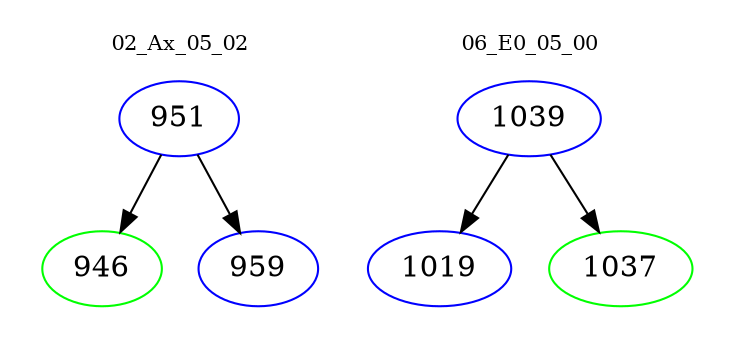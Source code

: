 digraph{
subgraph cluster_0 {
color = white
label = "02_Ax_05_02";
fontsize=10;
T0_951 [label="951", color="blue"]
T0_951 -> T0_946 [color="black"]
T0_946 [label="946", color="green"]
T0_951 -> T0_959 [color="black"]
T0_959 [label="959", color="blue"]
}
subgraph cluster_1 {
color = white
label = "06_E0_05_00";
fontsize=10;
T1_1039 [label="1039", color="blue"]
T1_1039 -> T1_1019 [color="black"]
T1_1019 [label="1019", color="blue"]
T1_1039 -> T1_1037 [color="black"]
T1_1037 [label="1037", color="green"]
}
}
